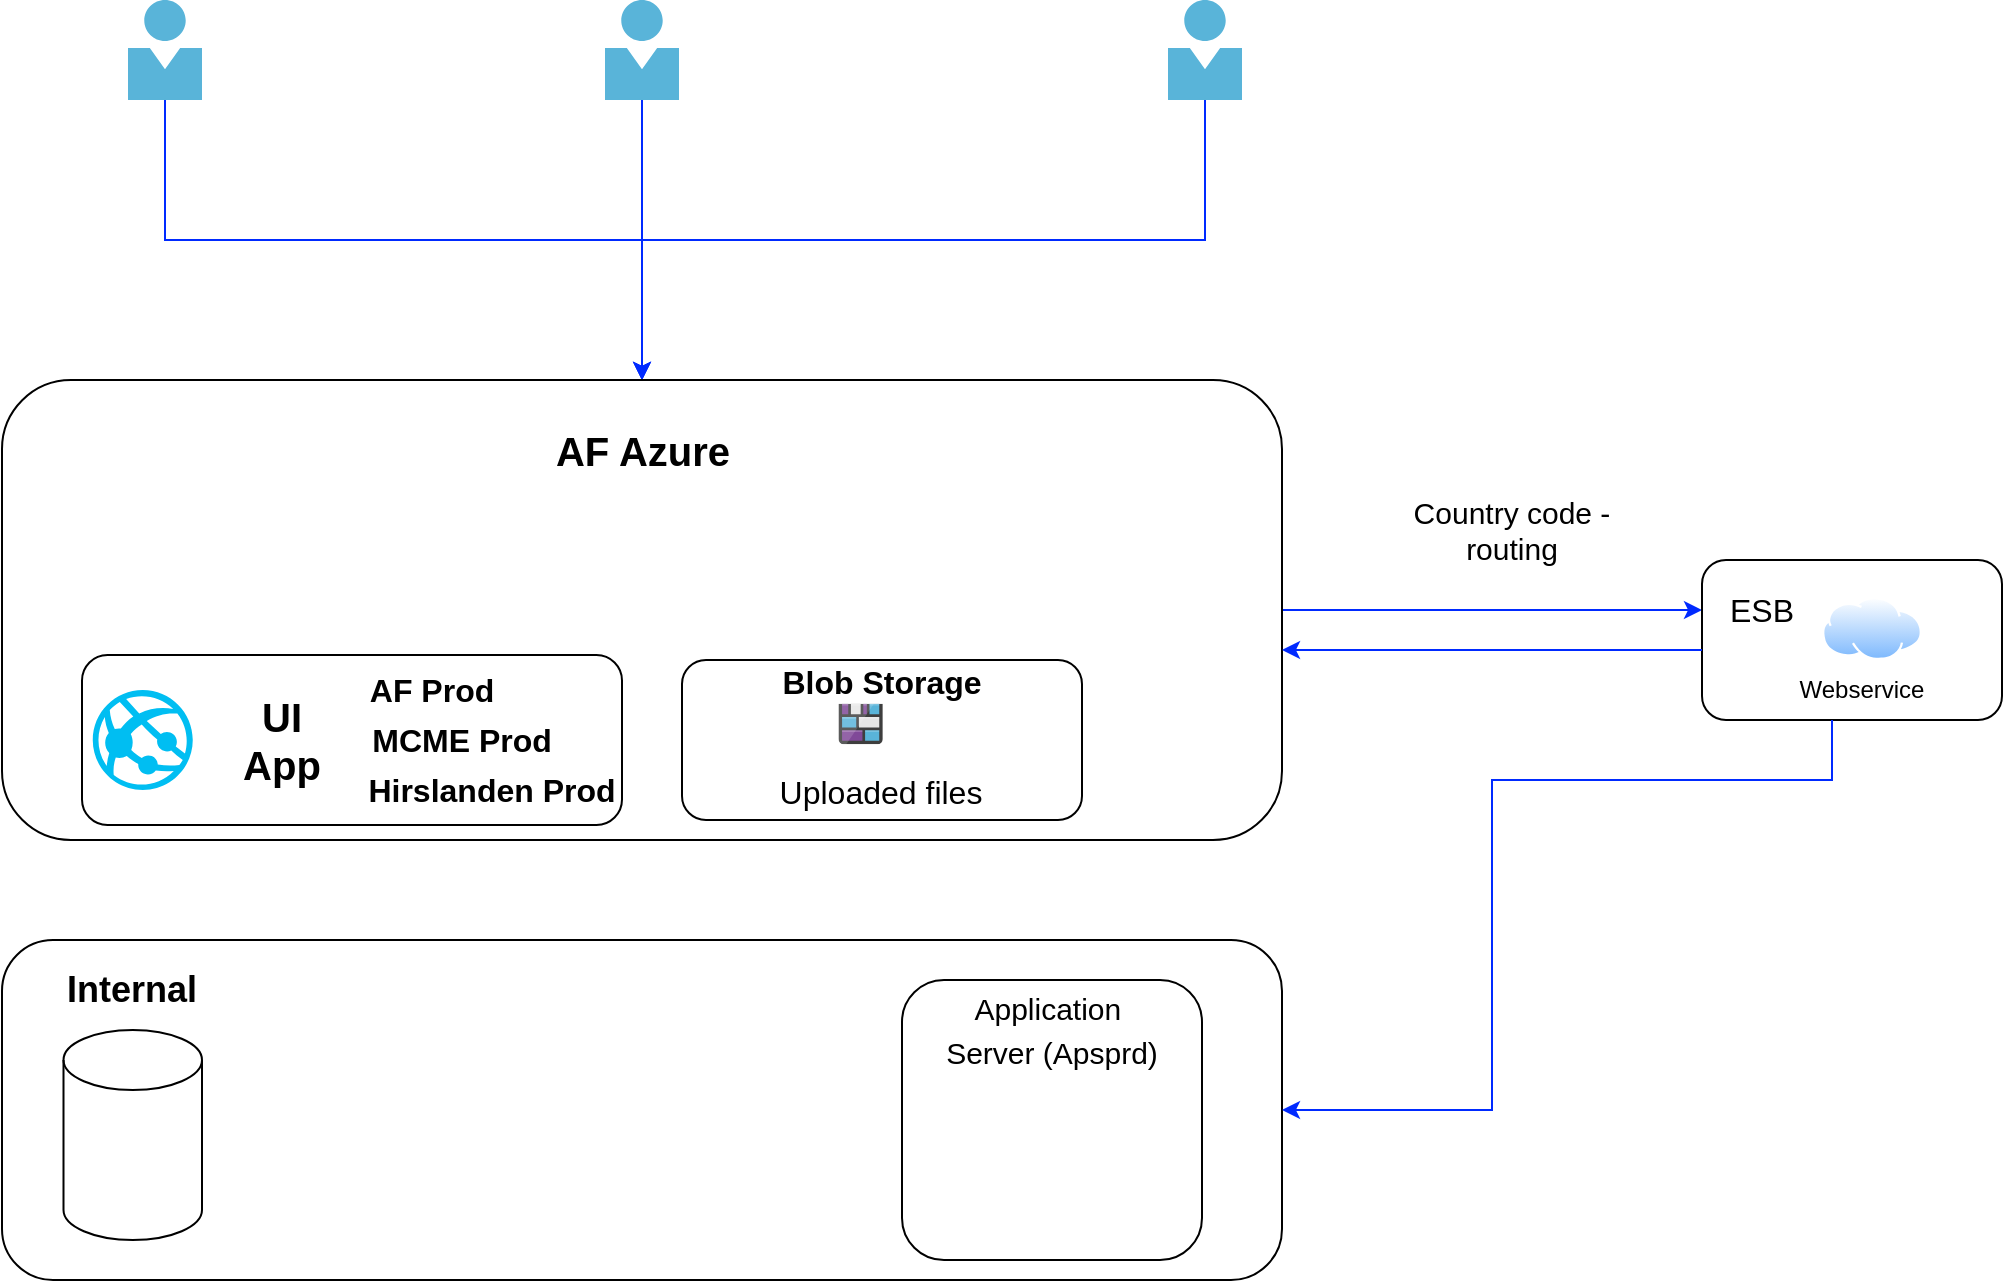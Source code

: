<mxfile version="19.0.3" type="device"><diagram id="Htp27GnQSt3wtDab55PT" name="Page-1"><mxGraphModel dx="1221" dy="764" grid="1" gridSize="10" guides="1" tooltips="1" connect="1" arrows="1" fold="1" page="1" pageScale="1" pageWidth="850" pageHeight="1100" math="0" shadow="0"><root><mxCell id="0"/><mxCell id="1" parent="0"/><mxCell id="ZiqpvoA7oaMzi7jMN1TR-48" style="edgeStyle=orthogonalEdgeStyle;rounded=0;orthogonalLoop=1;jettySize=auto;html=1;fontSize=20;fontColor=#000000;strokeColor=#002AFF;" edge="1" parent="1" source="ZiqpvoA7oaMzi7jMN1TR-1" target="ZiqpvoA7oaMzi7jMN1TR-4"><mxGeometry relative="1" as="geometry"/></mxCell><mxCell id="ZiqpvoA7oaMzi7jMN1TR-1" value="" style="sketch=0;aspect=fixed;html=1;points=[];align=center;image;fontSize=12;image=img/lib/mscae/Person.svg;" vertex="1" parent="1"><mxGeometry x="143" y="10" width="37" height="50" as="geometry"/></mxCell><mxCell id="ZiqpvoA7oaMzi7jMN1TR-49" style="edgeStyle=orthogonalEdgeStyle;rounded=0;orthogonalLoop=1;jettySize=auto;html=1;entryX=0.5;entryY=0;entryDx=0;entryDy=0;fontSize=20;fontColor=#000000;strokeColor=#002AFF;" edge="1" parent="1" source="ZiqpvoA7oaMzi7jMN1TR-2" target="ZiqpvoA7oaMzi7jMN1TR-4"><mxGeometry relative="1" as="geometry"/></mxCell><mxCell id="ZiqpvoA7oaMzi7jMN1TR-2" value="" style="sketch=0;aspect=fixed;html=1;points=[];align=center;image;fontSize=12;image=img/lib/mscae/Person.svg;" vertex="1" parent="1"><mxGeometry x="381.5" y="10" width="37" height="50" as="geometry"/></mxCell><mxCell id="ZiqpvoA7oaMzi7jMN1TR-50" style="edgeStyle=orthogonalEdgeStyle;rounded=0;orthogonalLoop=1;jettySize=auto;html=1;entryX=0.5;entryY=0;entryDx=0;entryDy=0;fontSize=20;fontColor=#000000;strokeColor=#002AFF;" edge="1" parent="1" source="ZiqpvoA7oaMzi7jMN1TR-3" target="ZiqpvoA7oaMzi7jMN1TR-4"><mxGeometry relative="1" as="geometry"/></mxCell><mxCell id="ZiqpvoA7oaMzi7jMN1TR-3" value="" style="sketch=0;aspect=fixed;html=1;points=[];align=center;image;fontSize=12;image=img/lib/mscae/Person.svg;" vertex="1" parent="1"><mxGeometry x="663" y="10" width="37" height="50" as="geometry"/></mxCell><mxCell id="ZiqpvoA7oaMzi7jMN1TR-51" style="edgeStyle=orthogonalEdgeStyle;rounded=0;orthogonalLoop=1;jettySize=auto;html=1;entryX=0;entryY=0.5;entryDx=0;entryDy=0;fontSize=20;fontColor=#000000;strokeColor=#002AFF;" edge="1" parent="1" source="ZiqpvoA7oaMzi7jMN1TR-4" target="ZiqpvoA7oaMzi7jMN1TR-20"><mxGeometry relative="1" as="geometry"/></mxCell><mxCell id="ZiqpvoA7oaMzi7jMN1TR-4" value="" style="rounded=1;whiteSpace=wrap;html=1;" vertex="1" parent="1"><mxGeometry x="80" y="200" width="640" height="230" as="geometry"/></mxCell><mxCell id="ZiqpvoA7oaMzi7jMN1TR-23" value="" style="rounded=1;whiteSpace=wrap;html=1;fontSize=12;" vertex="1" parent="1"><mxGeometry x="80" y="480" width="640" height="170" as="geometry"/></mxCell><mxCell id="ZiqpvoA7oaMzi7jMN1TR-24" value="" style="shape=cylinder3;whiteSpace=wrap;html=1;boundedLbl=1;backgroundOutline=1;size=15;fontSize=12;" vertex="1" parent="1"><mxGeometry x="110.75" y="525" width="69.25" height="105" as="geometry"/></mxCell><mxCell id="ZiqpvoA7oaMzi7jMN1TR-25" value="" style="group" vertex="1" connectable="0" parent="1"><mxGeometry x="420" y="340" width="200" height="80" as="geometry"/></mxCell><mxCell id="ZiqpvoA7oaMzi7jMN1TR-11" value="" style="rounded=1;whiteSpace=wrap;html=1;fontSize=16;" vertex="1" parent="ZiqpvoA7oaMzi7jMN1TR-25"><mxGeometry width="200" height="80" as="geometry"/></mxCell><mxCell id="ZiqpvoA7oaMzi7jMN1TR-10" value="" style="sketch=0;aspect=fixed;html=1;points=[];align=center;image;fontSize=12;image=img/lib/mscae/Blog_Storage.svg;" vertex="1" parent="ZiqpvoA7oaMzi7jMN1TR-25"><mxGeometry x="78.261" y="21.818" width="22.134" height="20.364" as="geometry"/></mxCell><mxCell id="ZiqpvoA7oaMzi7jMN1TR-17" value="Blob Storage" style="text;html=1;strokeColor=none;fillColor=none;align=center;verticalAlign=middle;whiteSpace=wrap;rounded=0;fontSize=16;fontStyle=1" vertex="1" parent="ZiqpvoA7oaMzi7jMN1TR-25"><mxGeometry x="47.826" width="104.348" height="21.818" as="geometry"/></mxCell><mxCell id="ZiqpvoA7oaMzi7jMN1TR-18" value="Uploaded files" style="text;html=1;strokeColor=none;fillColor=none;align=center;verticalAlign=middle;whiteSpace=wrap;rounded=0;fontSize=16;" vertex="1" parent="ZiqpvoA7oaMzi7jMN1TR-25"><mxGeometry x="43.478" y="55.273" width="113.043" height="21.818" as="geometry"/></mxCell><mxCell id="ZiqpvoA7oaMzi7jMN1TR-26" value="&lt;font size=&quot;1&quot; style=&quot;&quot;&gt;&lt;b style=&quot;font-size: 20px;&quot;&gt;AF Azure&lt;/b&gt;&lt;/font&gt;" style="text;html=1;strokeColor=none;fillColor=none;align=center;verticalAlign=middle;whiteSpace=wrap;rounded=0;fontSize=12;" vertex="1" parent="1"><mxGeometry x="350.75" y="220" width="98.5" height="30" as="geometry"/></mxCell><mxCell id="ZiqpvoA7oaMzi7jMN1TR-27" value="&lt;b&gt;Internal&lt;/b&gt;" style="text;html=1;strokeColor=none;fillColor=none;align=center;verticalAlign=middle;whiteSpace=wrap;rounded=0;fontSize=18;" vertex="1" parent="1"><mxGeometry x="115.38" y="490" width="60" height="30" as="geometry"/></mxCell><mxCell id="ZiqpvoA7oaMzi7jMN1TR-28" value="" style="rounded=1;whiteSpace=wrap;html=1;fontSize=18;" vertex="1" parent="1"><mxGeometry x="530" y="500" width="150" height="140" as="geometry"/></mxCell><mxCell id="ZiqpvoA7oaMzi7jMN1TR-29" value="&lt;font style=&quot;font-size: 15px;&quot;&gt;Application&amp;nbsp;&lt;br&gt;Server (Apsprd)&lt;/font&gt;" style="text;html=1;strokeColor=none;fillColor=none;align=center;verticalAlign=middle;whiteSpace=wrap;rounded=0;fontSize=18;" vertex="1" parent="1"><mxGeometry x="545" y="510" width="120" height="30" as="geometry"/></mxCell><mxCell id="ZiqpvoA7oaMzi7jMN1TR-32" value="Country code - routing" style="text;html=1;strokeColor=none;fillColor=none;align=center;verticalAlign=middle;whiteSpace=wrap;rounded=0;fontSize=15;fontColor=#000000;" vertex="1" parent="1"><mxGeometry x="770" y="260" width="130" height="30" as="geometry"/></mxCell><mxCell id="ZiqpvoA7oaMzi7jMN1TR-36" value="" style="group" vertex="1" connectable="0" parent="1"><mxGeometry x="930" y="300" width="150" height="70" as="geometry"/></mxCell><mxCell id="ZiqpvoA7oaMzi7jMN1TR-53" value="" style="group" vertex="1" connectable="0" parent="ZiqpvoA7oaMzi7jMN1TR-36"><mxGeometry y="-10" width="150" height="80" as="geometry"/></mxCell><mxCell id="ZiqpvoA7oaMzi7jMN1TR-19" value="" style="rounded=1;whiteSpace=wrap;html=1;fontSize=16;" vertex="1" parent="ZiqpvoA7oaMzi7jMN1TR-53"><mxGeometry width="150" height="80" as="geometry"/></mxCell><mxCell id="ZiqpvoA7oaMzi7jMN1TR-20" value="ESB" style="text;html=1;strokeColor=none;fillColor=none;align=center;verticalAlign=middle;whiteSpace=wrap;rounded=0;fontSize=16;" vertex="1" parent="ZiqpvoA7oaMzi7jMN1TR-53"><mxGeometry y="10" width="60" height="30" as="geometry"/></mxCell><mxCell id="ZiqpvoA7oaMzi7jMN1TR-21" value="" style="aspect=fixed;perimeter=ellipsePerimeter;html=1;align=center;shadow=0;dashed=0;spacingTop=3;image;image=img/lib/active_directory/internet_cloud.svg;fontSize=16;" vertex="1" parent="ZiqpvoA7oaMzi7jMN1TR-53"><mxGeometry x="60" y="18.5" width="50" height="31.5" as="geometry"/></mxCell><mxCell id="ZiqpvoA7oaMzi7jMN1TR-22" value="Webservice" style="text;html=1;strokeColor=none;fillColor=none;align=center;verticalAlign=middle;whiteSpace=wrap;rounded=0;fontSize=12;" vertex="1" parent="ZiqpvoA7oaMzi7jMN1TR-53"><mxGeometry x="50" y="50" width="60" height="30" as="geometry"/></mxCell><mxCell id="ZiqpvoA7oaMzi7jMN1TR-40" style="edgeStyle=orthogonalEdgeStyle;rounded=0;orthogonalLoop=1;jettySize=auto;html=1;entryX=1;entryY=0.5;entryDx=0;entryDy=0;fontSize=15;fontColor=#000000;strokeColor=#002AFF;" edge="1" parent="1" source="ZiqpvoA7oaMzi7jMN1TR-19" target="ZiqpvoA7oaMzi7jMN1TR-23"><mxGeometry relative="1" as="geometry"><Array as="points"><mxPoint x="995" y="400"/><mxPoint x="825" y="400"/><mxPoint x="825" y="565"/></Array></mxGeometry></mxCell><mxCell id="ZiqpvoA7oaMzi7jMN1TR-42" value="" style="rounded=1;whiteSpace=wrap;html=1;fontSize=15;fontColor=#000000;" vertex="1" parent="1"><mxGeometry x="120" y="337.5" width="270" height="85" as="geometry"/></mxCell><mxCell id="ZiqpvoA7oaMzi7jMN1TR-41" value="" style="verticalLabelPosition=bottom;html=1;verticalAlign=top;align=center;strokeColor=none;fillColor=#00BEF2;shape=mxgraph.azure.azure_website;pointerEvents=1;fontSize=15;fontColor=#000000;" vertex="1" parent="1"><mxGeometry x="125.38" y="355" width="50" height="50" as="geometry"/></mxCell><mxCell id="ZiqpvoA7oaMzi7jMN1TR-43" value="&lt;b&gt;&lt;font style=&quot;font-size: 20px;&quot;&gt;UI App&lt;/font&gt;&lt;/b&gt;" style="text;html=1;strokeColor=none;fillColor=none;align=center;verticalAlign=middle;whiteSpace=wrap;rounded=0;fontSize=15;fontColor=#000000;" vertex="1" parent="1"><mxGeometry x="190" y="365" width="60" height="30" as="geometry"/></mxCell><mxCell id="ZiqpvoA7oaMzi7jMN1TR-6" value="&lt;b&gt;&lt;font style=&quot;font-size: 16px;&quot;&gt;AF Prod&lt;/font&gt;&lt;/b&gt;" style="text;html=1;strokeColor=none;fillColor=none;align=center;verticalAlign=middle;whiteSpace=wrap;rounded=0;" vertex="1" parent="1"><mxGeometry x="260" y="340" width="70" height="30" as="geometry"/></mxCell><mxCell id="ZiqpvoA7oaMzi7jMN1TR-46" value="&lt;b&gt;&lt;font style=&quot;font-size: 16px;&quot;&gt;MCME Prod&lt;/font&gt;&lt;/b&gt;" style="text;html=1;strokeColor=none;fillColor=none;align=center;verticalAlign=middle;whiteSpace=wrap;rounded=0;" vertex="1" parent="1"><mxGeometry x="260" y="365" width="100" height="30" as="geometry"/></mxCell><mxCell id="ZiqpvoA7oaMzi7jMN1TR-47" value="&lt;b&gt;&lt;font style=&quot;font-size: 16px;&quot;&gt;Hirslanden Prod&lt;/font&gt;&lt;/b&gt;" style="text;html=1;strokeColor=none;fillColor=none;align=center;verticalAlign=middle;whiteSpace=wrap;rounded=0;" vertex="1" parent="1"><mxGeometry x="260" y="390" width="130" height="30" as="geometry"/></mxCell><mxCell id="ZiqpvoA7oaMzi7jMN1TR-52" style="edgeStyle=orthogonalEdgeStyle;rounded=0;orthogonalLoop=1;jettySize=auto;html=1;fontSize=20;fontColor=#000000;strokeColor=#002AFF;" edge="1" parent="1" source="ZiqpvoA7oaMzi7jMN1TR-19" target="ZiqpvoA7oaMzi7jMN1TR-4"><mxGeometry relative="1" as="geometry"><Array as="points"><mxPoint x="770" y="335"/><mxPoint x="770" y="335"/></Array></mxGeometry></mxCell></root></mxGraphModel></diagram></mxfile>